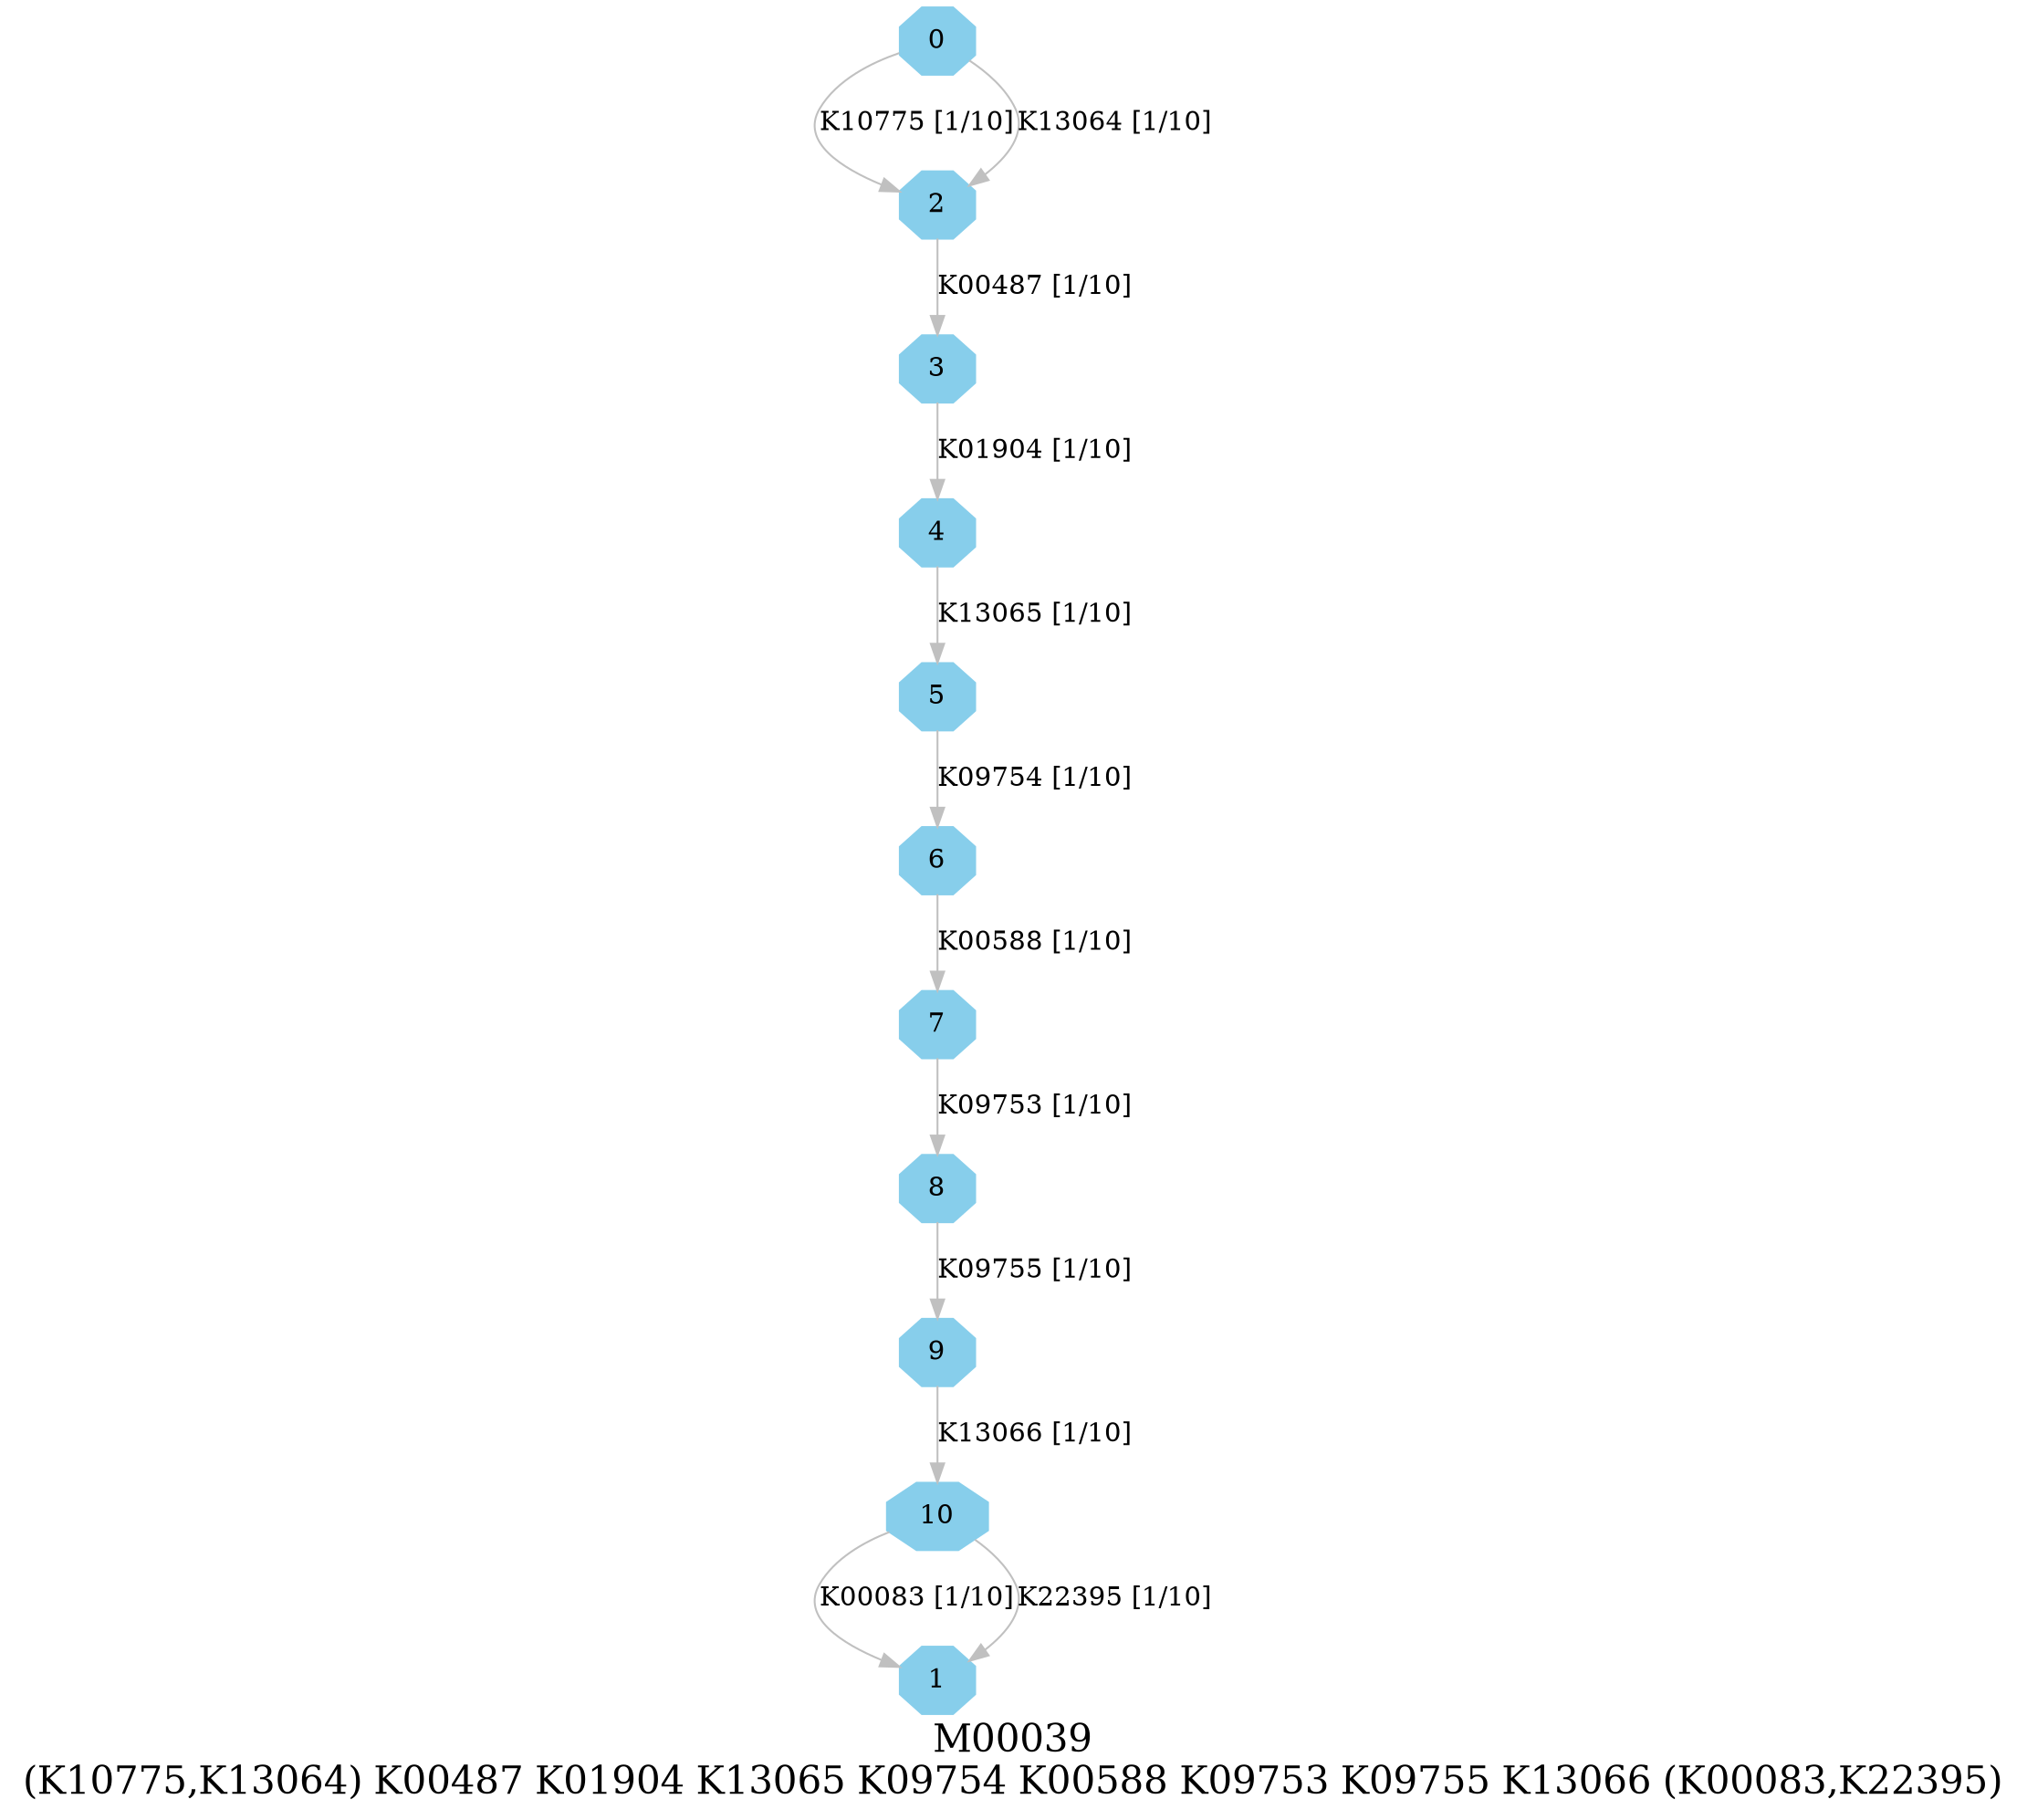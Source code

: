digraph G {
graph [label="M00039
(K10775,K13064) K00487 K01904 K13065 K09754 K00588 K09753 K09755 K13066 (K00083,K22395)",fontsize=20];
node [shape=box,style=filled];
edge [len=3,color=grey];
{node [width=.3,height=.3,shape=octagon,style=filled,color=skyblue] 0 1 2 3 4 5 6 7 8 9 10 }
0 -> 2 [label="K10775 [1/10]"];
0 -> 2 [label="K13064 [1/10]"];
2 -> 3 [label="K00487 [1/10]"];
3 -> 4 [label="K01904 [1/10]"];
4 -> 5 [label="K13065 [1/10]"];
5 -> 6 [label="K09754 [1/10]"];
6 -> 7 [label="K00588 [1/10]"];
7 -> 8 [label="K09753 [1/10]"];
8 -> 9 [label="K09755 [1/10]"];
9 -> 10 [label="K13066 [1/10]"];
10 -> 1 [label="K00083 [1/10]"];
10 -> 1 [label="K22395 [1/10]"];
}